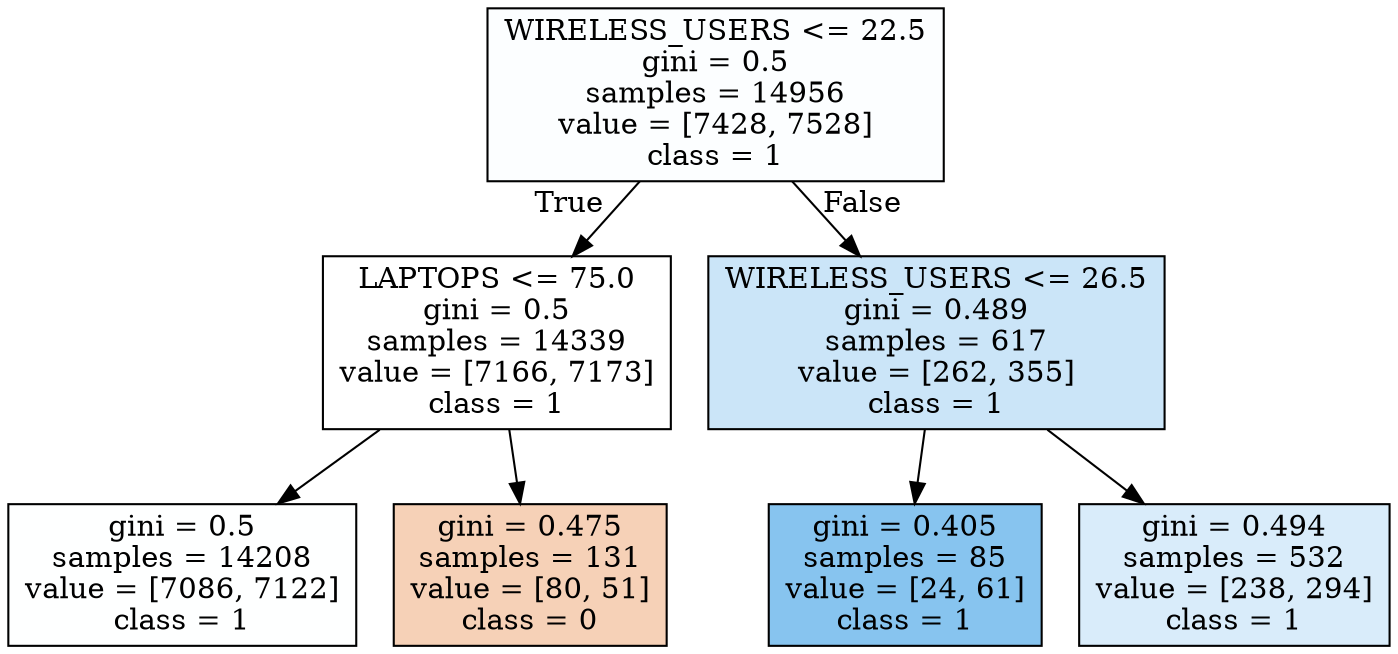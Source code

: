 digraph Tree {
node [shape=box, style="filled", color="black"] ;
0 [label="WIRELESS_USERS <= 22.5\ngini = 0.5\nsamples = 14956\nvalue = [7428, 7528]\nclass = 1", fillcolor="#fcfeff"] ;
1 [label="LAPTOPS <= 75.0\ngini = 0.5\nsamples = 14339\nvalue = [7166, 7173]\nclass = 1", fillcolor="#ffffff"] ;
0 -> 1 [labeldistance=2.5, labelangle=45, headlabel="True"] ;
2 [label="gini = 0.5\nsamples = 14208\nvalue = [7086, 7122]\nclass = 1", fillcolor="#feffff"] ;
1 -> 2 ;
3 [label="gini = 0.475\nsamples = 131\nvalue = [80, 51]\nclass = 0", fillcolor="#f6d1b7"] ;
1 -> 3 ;
4 [label="WIRELESS_USERS <= 26.5\ngini = 0.489\nsamples = 617\nvalue = [262, 355]\nclass = 1", fillcolor="#cbe5f8"] ;
0 -> 4 [labeldistance=2.5, labelangle=-45, headlabel="False"] ;
5 [label="gini = 0.405\nsamples = 85\nvalue = [24, 61]\nclass = 1", fillcolor="#87c4ef"] ;
4 -> 5 ;
6 [label="gini = 0.494\nsamples = 532\nvalue = [238, 294]\nclass = 1", fillcolor="#d9ecfa"] ;
4 -> 6 ;
}